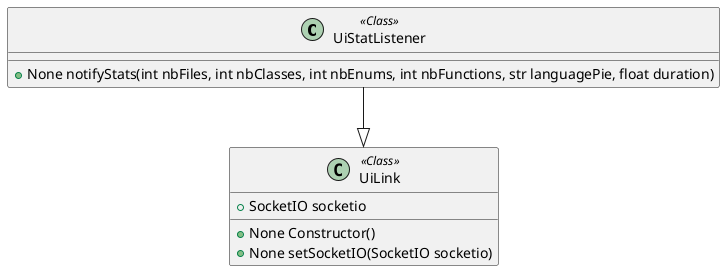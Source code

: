 @startuml
class UiStatListener <<Class>>
{
+None notifyStats(int nbFiles, int nbClasses, int nbEnums, int nbFunctions, str languagePie, float duration)
}
class UiLink <<Class>>
{
+ SocketIO socketio
+None Constructor()
+None setSocketIO(SocketIO socketio)
}
UiStatListener --|> UiLink
@enduml
